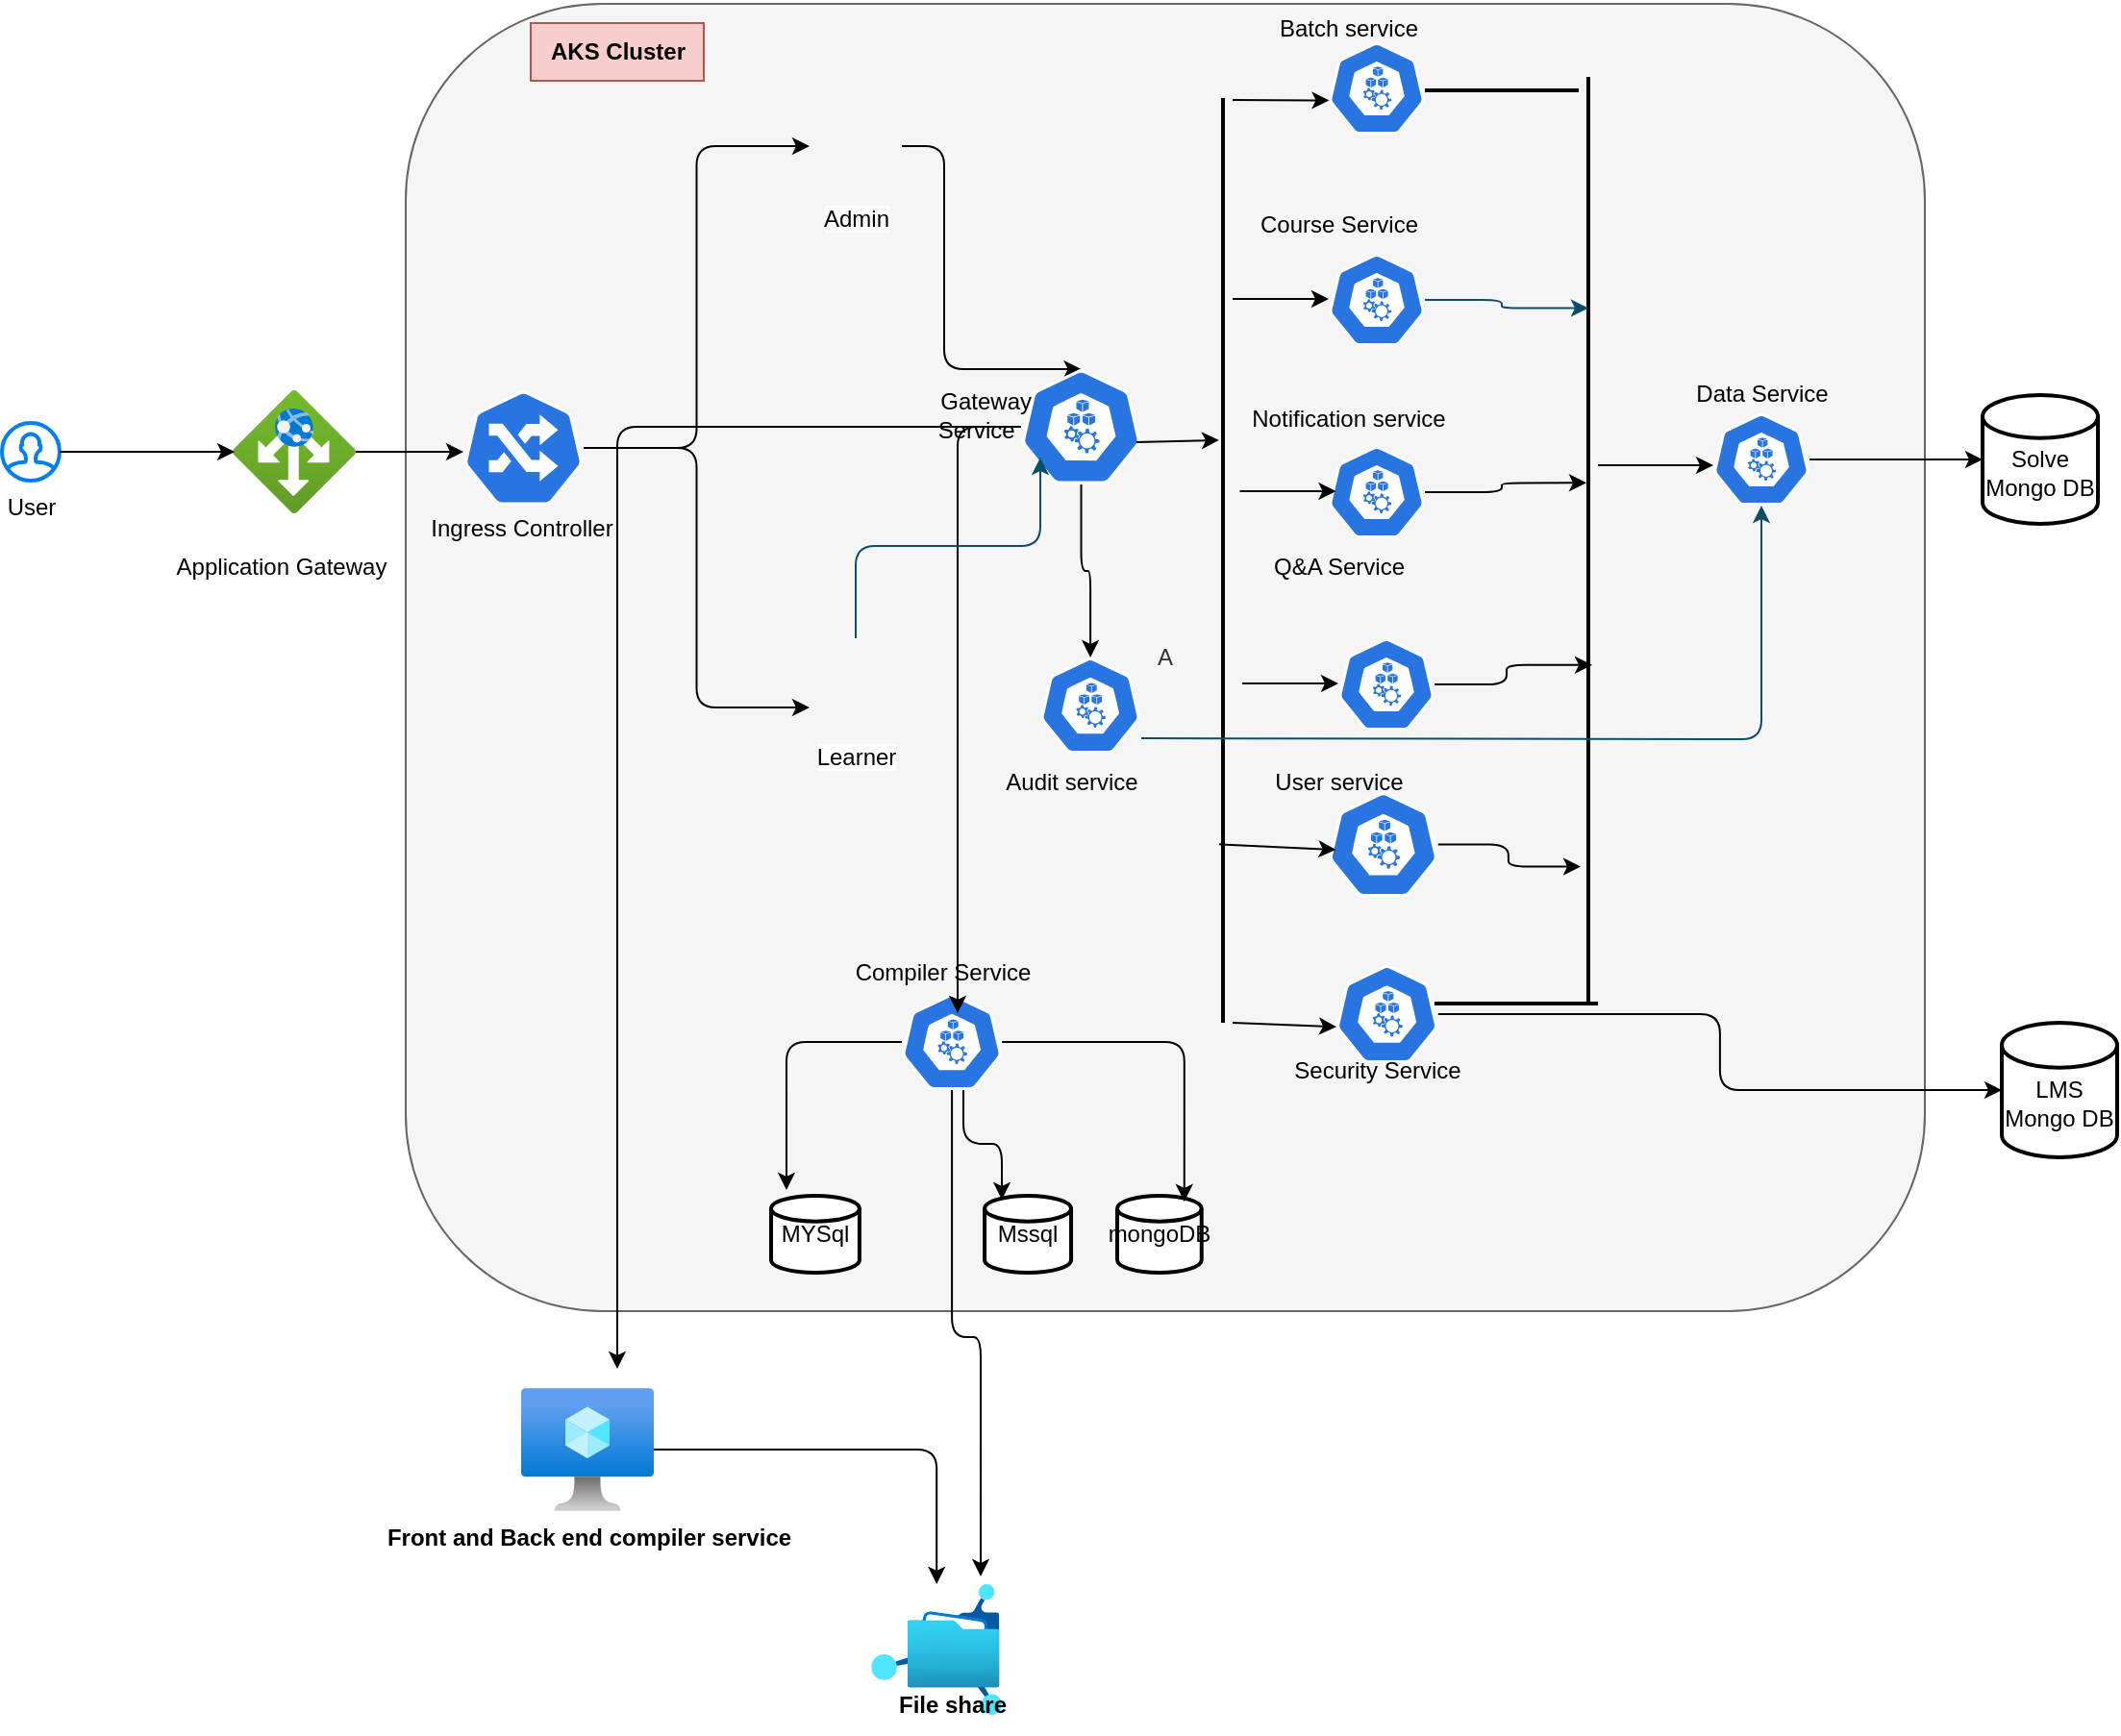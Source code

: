 <mxfile version="23.1.8" type="github">
  <diagram name="Page-1" id="T4M04Sw3OB_QDKywDrmm">
    <mxGraphModel dx="1285" dy="551" grid="1" gridSize="10" guides="1" tooltips="1" connect="1" arrows="1" fold="1" page="1" pageScale="1" pageWidth="850" pageHeight="1100" math="0" shadow="0">
      <root>
        <mxCell id="0" />
        <mxCell id="1" parent="0" />
        <mxCell id="fn0w2bKLxWFTVHuzpLb8-152" value="A" style="whiteSpace=wrap;html=1;rounded=1;strokeColor=#666666;fontColor=#333333;fillColor=#f5f5f5;" vertex="1" parent="1">
          <mxGeometry x="250" y="10" width="790" height="680" as="geometry" />
        </mxCell>
        <mxCell id="OB5NeaHzMn2Zl4-AUMSB-3" value="User" style="html=1;verticalLabelPosition=bottom;align=center;labelBackgroundColor=#ffffff;verticalAlign=top;strokeWidth=2;strokeColor=#0080F0;shadow=0;dashed=0;shape=mxgraph.ios7.icons.user;rounded=1;" parent="1" vertex="1">
          <mxGeometry x="40" y="228" width="30" height="30" as="geometry" />
        </mxCell>
        <mxCell id="OB5NeaHzMn2Zl4-AUMSB-45" style="edgeStyle=orthogonalEdgeStyle;rounded=1;orthogonalLoop=1;jettySize=auto;html=1;" parent="1" source="OB5NeaHzMn2Zl4-AUMSB-7" edge="1">
          <mxGeometry relative="1" as="geometry">
            <mxPoint x="280" y="243" as="targetPoint" />
          </mxGeometry>
        </mxCell>
        <mxCell id="OB5NeaHzMn2Zl4-AUMSB-7" value="" style="image;aspect=fixed;html=1;points=[];align=center;fontSize=12;image=img/lib/azure2/networking/Application_Gateways.svg;rounded=1;" parent="1" vertex="1">
          <mxGeometry x="160" y="211" width="64" height="64" as="geometry" />
        </mxCell>
        <mxCell id="OB5NeaHzMn2Zl4-AUMSB-24" style="edgeStyle=orthogonalEdgeStyle;rounded=1;orthogonalLoop=1;jettySize=auto;html=1;entryX=0;entryY=0.5;entryDx=0;entryDy=0;" parent="1" source="OB5NeaHzMn2Zl4-AUMSB-20" target="OB5NeaHzMn2Zl4-AUMSB-23" edge="1">
          <mxGeometry relative="1" as="geometry" />
        </mxCell>
        <mxCell id="OB5NeaHzMn2Zl4-AUMSB-35" style="edgeStyle=orthogonalEdgeStyle;rounded=1;orthogonalLoop=1;jettySize=auto;html=1;entryX=0;entryY=0.75;entryDx=0;entryDy=0;" parent="1" source="OB5NeaHzMn2Zl4-AUMSB-20" target="OB5NeaHzMn2Zl4-AUMSB-34" edge="1">
          <mxGeometry relative="1" as="geometry" />
        </mxCell>
        <mxCell id="OB5NeaHzMn2Zl4-AUMSB-20" value="" style="aspect=fixed;sketch=0;html=1;dashed=0;whitespace=wrap;fillColor=#2875E2;strokeColor=#ffffff;points=[[0.005,0.63,0],[0.1,0.2,0],[0.9,0.2,0],[0.5,0,0],[0.995,0.63,0],[0.72,0.99,0],[0.5,1,0],[0.28,0.99,0]];shape=mxgraph.kubernetes.icon2;prIcon=ing;rounded=1;" parent="1" vertex="1">
          <mxGeometry x="280" y="211" width="62.5" height="60" as="geometry" />
        </mxCell>
        <mxCell id="fn0w2bKLxWFTVHuzpLb8-1" style="edgeStyle=orthogonalEdgeStyle;rounded=1;orthogonalLoop=1;jettySize=auto;html=1;entryX=0.5;entryY=0;entryDx=0;entryDy=0;entryPerimeter=0;" edge="1" parent="1" source="OB5NeaHzMn2Zl4-AUMSB-23" target="fn0w2bKLxWFTVHuzpLb8-2">
          <mxGeometry relative="1" as="geometry">
            <mxPoint x="590" y="190" as="targetPoint" />
            <Array as="points">
              <mxPoint x="530" y="84" />
              <mxPoint x="530" y="200" />
            </Array>
          </mxGeometry>
        </mxCell>
        <mxCell id="OB5NeaHzMn2Zl4-AUMSB-23" value="Admin" style="shape=image;html=1;verticalAlign=top;verticalLabelPosition=bottom;labelBackgroundColor=#ffffff;imageAspect=0;aspect=fixed;image=https://cdn0.iconfinder.com/data/icons/long-shadow-web-icons/512/angular-symbol-128.png;rounded=1;" parent="1" vertex="1">
          <mxGeometry x="460" y="60" width="48" height="48" as="geometry" />
        </mxCell>
        <mxCell id="OB5NeaHzMn2Zl4-AUMSB-34" value="Learner" style="shape=image;html=1;verticalAlign=top;verticalLabelPosition=bottom;labelBackgroundColor=#ffffff;imageAspect=0;aspect=fixed;image=https://cdn0.iconfinder.com/data/icons/long-shadow-web-icons/512/angular-symbol-128.png;rounded=1;" parent="1" vertex="1">
          <mxGeometry x="460" y="340" width="48" height="48" as="geometry" />
        </mxCell>
        <mxCell id="OB5NeaHzMn2Zl4-AUMSB-37" style="edgeStyle=orthogonalEdgeStyle;rounded=1;orthogonalLoop=1;jettySize=auto;html=1;entryX=0.016;entryY=0.5;entryDx=0;entryDy=0;entryPerimeter=0;" parent="1" source="OB5NeaHzMn2Zl4-AUMSB-3" target="OB5NeaHzMn2Zl4-AUMSB-7" edge="1">
          <mxGeometry relative="1" as="geometry" />
        </mxCell>
        <mxCell id="fn0w2bKLxWFTVHuzpLb8-113" style="edgeStyle=orthogonalEdgeStyle;rounded=1;orthogonalLoop=1;jettySize=auto;html=1;" edge="1" parent="1" source="fn0w2bKLxWFTVHuzpLb8-2" target="fn0w2bKLxWFTVHuzpLb8-11">
          <mxGeometry relative="1" as="geometry" />
        </mxCell>
        <mxCell id="fn0w2bKLxWFTVHuzpLb8-137" style="edgeStyle=orthogonalEdgeStyle;rounded=1;orthogonalLoop=1;jettySize=auto;html=1;" edge="1" parent="1" source="fn0w2bKLxWFTVHuzpLb8-2">
          <mxGeometry relative="1" as="geometry">
            <mxPoint x="360" y="720" as="targetPoint" />
            <Array as="points">
              <mxPoint x="360" y="230" />
            </Array>
          </mxGeometry>
        </mxCell>
        <mxCell id="fn0w2bKLxWFTVHuzpLb8-2" value="" style="aspect=fixed;sketch=0;html=1;dashed=0;whitespace=wrap;fillColor=#2875E2;strokeColor=#ffffff;points=[[0.005,0.63,0],[0.1,0.2,0],[0.9,0.2,0],[0.5,0,0],[0.995,0.63,0],[0.72,0.99,0],[0.5,1,0],[0.28,0.99,0]];shape=mxgraph.kubernetes.icon2;prIcon=node;rounded=1;" vertex="1" parent="1">
          <mxGeometry x="570" y="200" width="62.5" height="60" as="geometry" />
        </mxCell>
        <mxCell id="fn0w2bKLxWFTVHuzpLb8-4" value="&amp;nbsp; Gateway&lt;br&gt;Service&amp;nbsp;" style="text;html=1;align=center;verticalAlign=middle;resizable=0;points=[];autosize=1;strokeColor=none;fillColor=none;rounded=1;" vertex="1" parent="1">
          <mxGeometry x="508" y="204" width="80" height="40" as="geometry" />
        </mxCell>
        <mxCell id="fn0w2bKLxWFTVHuzpLb8-5" value="Ingress Controller" style="text;html=1;align=center;verticalAlign=middle;resizable=0;points=[];autosize=1;strokeColor=none;fillColor=none;rounded=1;" vertex="1" parent="1">
          <mxGeometry x="250" y="268" width="120" height="30" as="geometry" />
        </mxCell>
        <mxCell id="fn0w2bKLxWFTVHuzpLb8-6" value="Application Gateway" style="text;html=1;align=center;verticalAlign=middle;resizable=0;points=[];autosize=1;strokeColor=none;fillColor=none;rounded=1;" vertex="1" parent="1">
          <mxGeometry x="120" y="288" width="130" height="30" as="geometry" />
        </mxCell>
        <mxCell id="fn0w2bKLxWFTVHuzpLb8-8" value="" style="aspect=fixed;sketch=0;html=1;dashed=0;whitespace=wrap;fillColor=#2875E2;strokeColor=#ffffff;points=[[0.005,0.63,0],[0.1,0.2,0],[0.9,0.2,0],[0.5,0,0],[0.995,0.63,0],[0.72,0.99,0],[0.5,1,0],[0.28,0.99,0]];shape=mxgraph.kubernetes.icon2;prIcon=node;rounded=1;" vertex="1" parent="1">
          <mxGeometry x="730" y="30" width="50" height="48" as="geometry" />
        </mxCell>
        <mxCell id="fn0w2bKLxWFTVHuzpLb8-9" value="" style="aspect=fixed;sketch=0;html=1;dashed=0;whitespace=wrap;fillColor=#2875E2;strokeColor=#ffffff;points=[[0.005,0.63,0],[0.1,0.2,0],[0.9,0.2,0],[0.5,0,0],[0.995,0.63,0],[0.72,0.99,0],[0.5,1,0],[0.28,0.99,0]];shape=mxgraph.kubernetes.icon2;prIcon=node;rounded=1;" vertex="1" parent="1">
          <mxGeometry x="730" y="140" width="50" height="48" as="geometry" />
        </mxCell>
        <mxCell id="fn0w2bKLxWFTVHuzpLb8-10" value="" style="aspect=fixed;sketch=0;html=1;dashed=0;whitespace=wrap;fillColor=#2875E2;strokeColor=#ffffff;points=[[0.005,0.63,0],[0.1,0.2,0],[0.9,0.2,0],[0.5,0,0],[0.995,0.63,0],[0.72,0.99,0],[0.5,1,0],[0.28,0.99,0]];shape=mxgraph.kubernetes.icon2;prIcon=node;rounded=1;" vertex="1" parent="1">
          <mxGeometry x="730" y="240" width="50" height="48" as="geometry" />
        </mxCell>
        <mxCell id="fn0w2bKLxWFTVHuzpLb8-11" value="" style="aspect=fixed;sketch=0;html=1;dashed=0;whitespace=wrap;fillColor=#2875E2;strokeColor=#ffffff;points=[[0.005,0.63,0],[0.1,0.2,0],[0.9,0.2,0],[0.5,0,0],[0.995,0.63,0],[0.72,0.99,0],[0.5,1,0],[0.28,0.99,0]];shape=mxgraph.kubernetes.icon2;prIcon=node;rounded=1;" vertex="1" parent="1">
          <mxGeometry x="580" y="350" width="52.08" height="50" as="geometry" />
        </mxCell>
        <mxCell id="fn0w2bKLxWFTVHuzpLb8-15" value="" style="aspect=fixed;sketch=0;html=1;dashed=0;whitespace=wrap;fillColor=#2875E2;strokeColor=#ffffff;points=[[0.005,0.63,0],[0.1,0.2,0],[0.9,0.2,0],[0.5,0,0],[0.995,0.63,0],[0.72,0.99,0],[0.5,1,0],[0.28,0.99,0]];shape=mxgraph.kubernetes.icon2;prIcon=node;rounded=1;" vertex="1" parent="1">
          <mxGeometry x="730" y="420" width="56.88" height="54.6" as="geometry" />
        </mxCell>
        <mxCell id="fn0w2bKLxWFTVHuzpLb8-108" style="edgeStyle=orthogonalEdgeStyle;rounded=1;orthogonalLoop=1;jettySize=auto;html=1;" edge="1" parent="1" source="fn0w2bKLxWFTVHuzpLb8-16" target="fn0w2bKLxWFTVHuzpLb8-106">
          <mxGeometry relative="1" as="geometry" />
        </mxCell>
        <mxCell id="fn0w2bKLxWFTVHuzpLb8-16" value="" style="aspect=fixed;sketch=0;html=1;dashed=0;whitespace=wrap;fillColor=#2875E2;strokeColor=#ffffff;points=[[0.005,0.63,0],[0.1,0.2,0],[0.9,0.2,0],[0.5,0,0],[0.995,0.63,0],[0.72,0.99,0],[0.5,1,0],[0.28,0.99,0]];shape=mxgraph.kubernetes.icon2;prIcon=node;rounded=1;" vertex="1" parent="1">
          <mxGeometry x="733.75" y="510" width="53.13" height="51" as="geometry" />
        </mxCell>
        <mxCell id="fn0w2bKLxWFTVHuzpLb8-17" value="" style="aspect=fixed;sketch=0;html=1;dashed=0;whitespace=wrap;fillColor=#2875E2;strokeColor=#ffffff;points=[[0.005,0.63,0],[0.1,0.2,0],[0.9,0.2,0],[0.5,0,0],[0.995,0.63,0],[0.72,0.99,0],[0.5,1,0],[0.28,0.99,0]];shape=mxgraph.kubernetes.icon2;prIcon=node;rounded=1;" vertex="1" parent="1">
          <mxGeometry x="930" y="223" width="50" height="48" as="geometry" />
        </mxCell>
        <mxCell id="fn0w2bKLxWFTVHuzpLb8-31" value="Audit service" style="text;html=1;align=center;verticalAlign=middle;resizable=0;points=[];autosize=1;strokeColor=none;fillColor=none;rounded=1;" vertex="1" parent="1">
          <mxGeometry x="551.04" y="400" width="90" height="30" as="geometry" />
        </mxCell>
        <mxCell id="fn0w2bKLxWFTVHuzpLb8-37" value="Batch service" style="text;html=1;align=center;verticalAlign=middle;resizable=0;points=[];autosize=1;strokeColor=none;fillColor=none;rounded=1;" vertex="1" parent="1">
          <mxGeometry x="690" y="8" width="100" height="30" as="geometry" />
        </mxCell>
        <mxCell id="fn0w2bKLxWFTVHuzpLb8-40" value="Notification service" style="text;html=1;align=center;verticalAlign=middle;resizable=0;points=[];autosize=1;strokeColor=none;fillColor=none;rounded=1;" vertex="1" parent="1">
          <mxGeometry x="680" y="211" width="120" height="30" as="geometry" />
        </mxCell>
        <mxCell id="fn0w2bKLxWFTVHuzpLb8-42" value="Q&amp;amp;A Service" style="text;html=1;align=center;verticalAlign=middle;resizable=0;points=[];autosize=1;strokeColor=none;fillColor=none;rounded=1;" vertex="1" parent="1">
          <mxGeometry x="690" y="288" width="90" height="30" as="geometry" />
        </mxCell>
        <mxCell id="fn0w2bKLxWFTVHuzpLb8-56" value="User service" style="text;html=1;align=center;verticalAlign=middle;resizable=0;points=[];autosize=1;strokeColor=none;fillColor=none;rounded=1;" vertex="1" parent="1">
          <mxGeometry x="690" y="400" width="90" height="30" as="geometry" />
        </mxCell>
        <mxCell id="fn0w2bKLxWFTVHuzpLb8-61" value="&lt;br&gt;Solve Mongo DB" style="strokeWidth=2;html=1;shape=mxgraph.flowchart.database;whiteSpace=wrap;rounded=1;" vertex="1" parent="1">
          <mxGeometry x="1070" y="213.5" width="60" height="67" as="geometry" />
        </mxCell>
        <mxCell id="fn0w2bKLxWFTVHuzpLb8-62" value="" style="line;strokeWidth=2;direction=south;html=1;rounded=1;" vertex="1" parent="1">
          <mxGeometry x="860" y="48" width="10" height="481" as="geometry" />
        </mxCell>
        <mxCell id="fn0w2bKLxWFTVHuzpLb8-21" value="Data Service" style="text;html=1;align=center;verticalAlign=middle;resizable=0;points=[];autosize=1;strokeColor=none;fillColor=none;rounded=1;" vertex="1" parent="1">
          <mxGeometry x="910" y="198" width="90" height="30" as="geometry" />
        </mxCell>
        <mxCell id="fn0w2bKLxWFTVHuzpLb8-66" value="" style="line;strokeWidth=2;html=1;rounded=1;" vertex="1" parent="1">
          <mxGeometry x="785" y="525" width="85" height="10" as="geometry" />
        </mxCell>
        <mxCell id="fn0w2bKLxWFTVHuzpLb8-68" value="" style="line;strokeWidth=2;html=1;rounded=1;" vertex="1" parent="1">
          <mxGeometry x="780" y="50" width="80" height="10" as="geometry" />
        </mxCell>
        <mxCell id="fn0w2bKLxWFTVHuzpLb8-55" value="Course Service" style="text;html=1;align=center;verticalAlign=middle;resizable=0;points=[];autosize=1;strokeColor=none;fillColor=none;rounded=1;" vertex="1" parent="1">
          <mxGeometry x="680" y="110" width="110" height="30" as="geometry" />
        </mxCell>
        <mxCell id="fn0w2bKLxWFTVHuzpLb8-13" value="" style="aspect=fixed;sketch=0;html=1;dashed=0;whitespace=wrap;fillColor=#2875E2;strokeColor=#ffffff;points=[[0.005,0.63,0],[0.1,0.2,0],[0.9,0.2,0],[0.5,0,0],[0.995,0.63,0],[0.72,0.99,0],[0.5,1,0],[0.28,0.99,0]];shape=mxgraph.kubernetes.icon2;prIcon=node;rounded=1;" vertex="1" parent="1">
          <mxGeometry x="735" y="340" width="50" height="48" as="geometry" />
        </mxCell>
        <mxCell id="fn0w2bKLxWFTVHuzpLb8-79" value="" style="line;strokeWidth=2;direction=south;html=1;rounded=1;" vertex="1" parent="1">
          <mxGeometry x="670" y="59" width="10" height="481" as="geometry" />
        </mxCell>
        <mxCell id="fn0w2bKLxWFTVHuzpLb8-85" value="" style="endArrow=classic;html=1;rounded=1;entryX=0.005;entryY=0.63;entryDx=0;entryDy=0;entryPerimeter=0;" edge="1" parent="1" target="fn0w2bKLxWFTVHuzpLb8-8">
          <mxGeometry width="50" height="50" relative="1" as="geometry">
            <mxPoint x="680" y="60" as="sourcePoint" />
            <mxPoint x="715" y="10" as="targetPoint" />
          </mxGeometry>
        </mxCell>
        <mxCell id="fn0w2bKLxWFTVHuzpLb8-88" value="" style="endArrow=classic;html=1;rounded=1;entryX=0.005;entryY=0.63;entryDx=0;entryDy=0;entryPerimeter=0;" edge="1" parent="1">
          <mxGeometry width="50" height="50" relative="1" as="geometry">
            <mxPoint x="680" y="163.5" as="sourcePoint" />
            <mxPoint x="730" y="163.5" as="targetPoint" />
          </mxGeometry>
        </mxCell>
        <mxCell id="fn0w2bKLxWFTVHuzpLb8-90" value="" style="endArrow=classic;html=1;rounded=1;entryX=0.005;entryY=0.63;entryDx=0;entryDy=0;entryPerimeter=0;" edge="1" parent="1">
          <mxGeometry width="50" height="50" relative="1" as="geometry">
            <mxPoint x="683.75" y="263.5" as="sourcePoint" />
            <mxPoint x="733.75" y="263.5" as="targetPoint" />
          </mxGeometry>
        </mxCell>
        <mxCell id="fn0w2bKLxWFTVHuzpLb8-91" value="" style="endArrow=classic;html=1;rounded=1;entryX=0.005;entryY=0.63;entryDx=0;entryDy=0;entryPerimeter=0;" edge="1" parent="1">
          <mxGeometry width="50" height="50" relative="1" as="geometry">
            <mxPoint x="685" y="363.5" as="sourcePoint" />
            <mxPoint x="735" y="363.5" as="targetPoint" />
          </mxGeometry>
        </mxCell>
        <mxCell id="fn0w2bKLxWFTVHuzpLb8-93" value="" style="endArrow=classic;html=1;rounded=1;entryX=0.005;entryY=0.63;entryDx=0;entryDy=0;entryPerimeter=0;exitX=0.807;exitY=0.7;exitDx=0;exitDy=0;exitPerimeter=0;" edge="1" parent="1" source="fn0w2bKLxWFTVHuzpLb8-79">
          <mxGeometry width="50" height="50" relative="1" as="geometry">
            <mxPoint x="683.75" y="450" as="sourcePoint" />
            <mxPoint x="733.75" y="450" as="targetPoint" />
          </mxGeometry>
        </mxCell>
        <mxCell id="fn0w2bKLxWFTVHuzpLb8-94" value="" style="endArrow=classic;html=1;rounded=1;entryX=0.005;entryY=0.63;entryDx=0;entryDy=0;entryPerimeter=0;" edge="1" parent="1" target="fn0w2bKLxWFTVHuzpLb8-16">
          <mxGeometry width="50" height="50" relative="1" as="geometry">
            <mxPoint x="680" y="540" as="sourcePoint" />
            <mxPoint x="715" y="538" as="targetPoint" />
          </mxGeometry>
        </mxCell>
        <mxCell id="fn0w2bKLxWFTVHuzpLb8-100" style="edgeStyle=orthogonalEdgeStyle;rounded=1;orthogonalLoop=1;jettySize=auto;html=1;entryX=0;entryY=0.5;entryDx=0;entryDy=0;entryPerimeter=0;" edge="1" parent="1" source="fn0w2bKLxWFTVHuzpLb8-17" target="fn0w2bKLxWFTVHuzpLb8-61">
          <mxGeometry relative="1" as="geometry" />
        </mxCell>
        <mxCell id="fn0w2bKLxWFTVHuzpLb8-103" value="" style="endArrow=classic;html=1;rounded=1;entryX=0;entryY=0.563;entryDx=0;entryDy=0;entryPerimeter=0;" edge="1" parent="1" target="fn0w2bKLxWFTVHuzpLb8-17">
          <mxGeometry width="50" height="50" relative="1" as="geometry">
            <mxPoint x="870" y="250" as="sourcePoint" />
            <mxPoint x="924" y="250.52" as="targetPoint" />
          </mxGeometry>
        </mxCell>
        <mxCell id="fn0w2bKLxWFTVHuzpLb8-105" value="" style="aspect=fixed;sketch=0;html=1;dashed=0;whitespace=wrap;fillColor=#2875E2;strokeColor=#ffffff;points=[[0.005,0.63,0],[0.1,0.2,0],[0.9,0.2,0],[0.5,0,0],[0.995,0.63,0],[0.72,0.99,0],[0.5,1,0],[0.28,0.99,0]];shape=mxgraph.kubernetes.icon2;prIcon=node;rounded=1;" vertex="1" parent="1">
          <mxGeometry x="508" y="525" width="52.08" height="50" as="geometry" />
        </mxCell>
        <mxCell id="fn0w2bKLxWFTVHuzpLb8-106" value="&lt;br&gt;LMS Mongo DB" style="strokeWidth=2;html=1;shape=mxgraph.flowchart.database;whiteSpace=wrap;rounded=1;" vertex="1" parent="1">
          <mxGeometry x="1080" y="540" width="60" height="70" as="geometry" />
        </mxCell>
        <mxCell id="fn0w2bKLxWFTVHuzpLb8-109" value="Security Service" style="text;html=1;align=center;verticalAlign=middle;resizable=0;points=[];autosize=1;strokeColor=none;fillColor=none;rounded=1;" vertex="1" parent="1">
          <mxGeometry x="700" y="550" width="110" height="30" as="geometry" />
        </mxCell>
        <mxCell id="fn0w2bKLxWFTVHuzpLb8-110" style="edgeStyle=orthogonalEdgeStyle;rounded=1;orthogonalLoop=1;jettySize=auto;html=1;entryX=0.557;entryY=0.2;entryDx=0;entryDy=0;entryPerimeter=0;" edge="1" parent="1" source="fn0w2bKLxWFTVHuzpLb8-2" target="fn0w2bKLxWFTVHuzpLb8-105">
          <mxGeometry relative="1" as="geometry" />
        </mxCell>
        <mxCell id="fn0w2bKLxWFTVHuzpLb8-115" style="edgeStyle=orthogonalEdgeStyle;rounded=1;orthogonalLoop=1;jettySize=auto;html=1;entryX=0.439;entryY=0.6;entryDx=0;entryDy=0;entryPerimeter=0;" edge="1" parent="1" source="fn0w2bKLxWFTVHuzpLb8-10" target="fn0w2bKLxWFTVHuzpLb8-62">
          <mxGeometry relative="1" as="geometry" />
        </mxCell>
        <mxCell id="fn0w2bKLxWFTVHuzpLb8-116" style="edgeStyle=orthogonalEdgeStyle;rounded=1;orthogonalLoop=1;jettySize=auto;html=1;entryX=0.636;entryY=0.3;entryDx=0;entryDy=0;entryPerimeter=0;" edge="1" parent="1" source="fn0w2bKLxWFTVHuzpLb8-13" target="fn0w2bKLxWFTVHuzpLb8-62">
          <mxGeometry relative="1" as="geometry" />
        </mxCell>
        <mxCell id="fn0w2bKLxWFTVHuzpLb8-117" style="edgeStyle=orthogonalEdgeStyle;rounded=1;orthogonalLoop=1;jettySize=auto;html=1;entryX=0.854;entryY=0.9;entryDx=0;entryDy=0;entryPerimeter=0;" edge="1" parent="1" source="fn0w2bKLxWFTVHuzpLb8-15" target="fn0w2bKLxWFTVHuzpLb8-62">
          <mxGeometry relative="1" as="geometry" />
        </mxCell>
        <mxCell id="fn0w2bKLxWFTVHuzpLb8-118" value="MYSql" style="strokeWidth=2;html=1;shape=mxgraph.flowchart.database;whiteSpace=wrap;rounded=1;" vertex="1" parent="1">
          <mxGeometry x="440" y="630" width="45.96" height="40" as="geometry" />
        </mxCell>
        <mxCell id="fn0w2bKLxWFTVHuzpLb8-119" value="Mssql" style="strokeWidth=2;html=1;shape=mxgraph.flowchart.database;whiteSpace=wrap;rounded=1;" vertex="1" parent="1">
          <mxGeometry x="551.04" y="630" width="44.98" height="40" as="geometry" />
        </mxCell>
        <mxCell id="fn0w2bKLxWFTVHuzpLb8-120" value="mongoDB" style="strokeWidth=2;html=1;shape=mxgraph.flowchart.database;whiteSpace=wrap;rounded=1;" vertex="1" parent="1">
          <mxGeometry x="620" y="630" width="43.88" height="40" as="geometry" />
        </mxCell>
        <mxCell id="fn0w2bKLxWFTVHuzpLb8-122" style="edgeStyle=orthogonalEdgeStyle;rounded=1;orthogonalLoop=1;jettySize=auto;html=1;entryX=0.174;entryY=-0.075;entryDx=0;entryDy=0;entryPerimeter=0;" edge="1" parent="1" source="fn0w2bKLxWFTVHuzpLb8-105" target="fn0w2bKLxWFTVHuzpLb8-118">
          <mxGeometry relative="1" as="geometry" />
        </mxCell>
        <mxCell id="fn0w2bKLxWFTVHuzpLb8-123" style="edgeStyle=orthogonalEdgeStyle;rounded=1;orthogonalLoop=1;jettySize=auto;html=1;entryX=0.795;entryY=0.075;entryDx=0;entryDy=0;entryPerimeter=0;" edge="1" parent="1" source="fn0w2bKLxWFTVHuzpLb8-105" target="fn0w2bKLxWFTVHuzpLb8-120">
          <mxGeometry relative="1" as="geometry" />
        </mxCell>
        <mxCell id="fn0w2bKLxWFTVHuzpLb8-124" style="edgeStyle=orthogonalEdgeStyle;rounded=1;orthogonalLoop=1;jettySize=auto;html=1;entryX=0.211;entryY=0.05;entryDx=0;entryDy=0;entryPerimeter=0;" edge="1" parent="1" source="fn0w2bKLxWFTVHuzpLb8-105" target="fn0w2bKLxWFTVHuzpLb8-119">
          <mxGeometry relative="1" as="geometry">
            <Array as="points">
              <mxPoint x="540" y="603" />
              <mxPoint x="560" y="603" />
              <mxPoint x="560" y="632" />
            </Array>
          </mxGeometry>
        </mxCell>
        <mxCell id="fn0w2bKLxWFTVHuzpLb8-125" value="Compiler Service" style="text;html=1;align=center;verticalAlign=middle;resizable=0;points=[];autosize=1;strokeColor=none;fillColor=none;rounded=1;" vertex="1" parent="1">
          <mxGeometry x="474.1" y="499" width="110" height="30" as="geometry" />
        </mxCell>
        <mxCell id="fn0w2bKLxWFTVHuzpLb8-139" style="edgeStyle=orthogonalEdgeStyle;rounded=1;orthogonalLoop=1;jettySize=auto;html=1;" edge="1" parent="1" source="fn0w2bKLxWFTVHuzpLb8-127" target="fn0w2bKLxWFTVHuzpLb8-138">
          <mxGeometry relative="1" as="geometry" />
        </mxCell>
        <mxCell id="fn0w2bKLxWFTVHuzpLb8-127" value="&lt;b&gt;Front and Back end compiler service&lt;/b&gt;" style="image;aspect=fixed;html=1;points=[];align=center;fontSize=12;image=img/lib/azure2/compute/Virtual_Machine.svg;rounded=1;" vertex="1" parent="1">
          <mxGeometry x="310" y="730" width="69" height="64" as="geometry" />
        </mxCell>
        <mxCell id="fn0w2bKLxWFTVHuzpLb8-136" value="" style="endArrow=classic;html=1;rounded=1;entryX=0.37;entryY=0.7;entryDx=0;entryDy=0;entryPerimeter=0;" edge="1" parent="1" target="fn0w2bKLxWFTVHuzpLb8-79">
          <mxGeometry width="50" height="50" relative="1" as="geometry">
            <mxPoint x="630" y="238" as="sourcePoint" />
            <mxPoint x="670" y="240" as="targetPoint" />
          </mxGeometry>
        </mxCell>
        <mxCell id="fn0w2bKLxWFTVHuzpLb8-138" value="" style="image;aspect=fixed;html=1;points=[];align=center;fontSize=12;image=img/lib/azure2/storage/Azure_Fileshare.svg;rounded=1;" vertex="1" parent="1">
          <mxGeometry x="492.08" y="832" width="68" height="68" as="geometry" />
        </mxCell>
        <mxCell id="fn0w2bKLxWFTVHuzpLb8-140" value="File share" style="text;html=1;align=center;verticalAlign=middle;resizable=0;points=[];autosize=1;strokeColor=none;fillColor=none;rounded=1;fontStyle=1" vertex="1" parent="1">
          <mxGeometry x="494.04" y="880" width="80" height="30" as="geometry" />
        </mxCell>
        <mxCell id="fn0w2bKLxWFTVHuzpLb8-141" style="edgeStyle=orthogonalEdgeStyle;rounded=1;orthogonalLoop=1;jettySize=auto;html=1;entryX=0.837;entryY=-0.059;entryDx=0;entryDy=0;entryPerimeter=0;" edge="1" parent="1" source="fn0w2bKLxWFTVHuzpLb8-105" target="fn0w2bKLxWFTVHuzpLb8-138">
          <mxGeometry relative="1" as="geometry" />
        </mxCell>
        <mxCell id="fn0w2bKLxWFTVHuzpLb8-147" style="edgeStyle=orthogonalEdgeStyle;rounded=1;orthogonalLoop=1;jettySize=auto;html=1;entryX=0.9;entryY=1.05;entryDx=0;entryDy=0;entryPerimeter=0;strokeColor=#0B4D6A;" edge="1" parent="1" source="OB5NeaHzMn2Zl4-AUMSB-34" target="fn0w2bKLxWFTVHuzpLb8-4">
          <mxGeometry relative="1" as="geometry" />
        </mxCell>
        <mxCell id="fn0w2bKLxWFTVHuzpLb8-151" style="edgeStyle=orthogonalEdgeStyle;rounded=1;orthogonalLoop=1;jettySize=auto;html=1;entryX=0.25;entryY=0.5;entryDx=0;entryDy=0;entryPerimeter=0;strokeColor=#0B4D6A;" edge="1" parent="1" source="fn0w2bKLxWFTVHuzpLb8-9" target="fn0w2bKLxWFTVHuzpLb8-62">
          <mxGeometry relative="1" as="geometry" />
        </mxCell>
        <mxCell id="fn0w2bKLxWFTVHuzpLb8-155" value="AKS Cluster" style="text;html=1;align=center;verticalAlign=middle;resizable=0;points=[];autosize=1;strokeColor=#b85450;fillColor=#f8cecc;fontStyle=1" vertex="1" parent="1">
          <mxGeometry x="315" y="20" width="90" height="30" as="geometry" />
        </mxCell>
        <mxCell id="fn0w2bKLxWFTVHuzpLb8-156" style="edgeStyle=orthogonalEdgeStyle;rounded=1;orthogonalLoop=1;jettySize=auto;html=1;entryX=0.5;entryY=1;entryDx=0;entryDy=0;entryPerimeter=0;strokeColor=#0B4D6A;" edge="1" parent="1" target="fn0w2bKLxWFTVHuzpLb8-17">
          <mxGeometry relative="1" as="geometry">
            <mxPoint x="632.5" y="392" as="sourcePoint" />
            <mxPoint x="955.42" y="288.0" as="targetPoint" />
          </mxGeometry>
        </mxCell>
      </root>
    </mxGraphModel>
  </diagram>
</mxfile>
